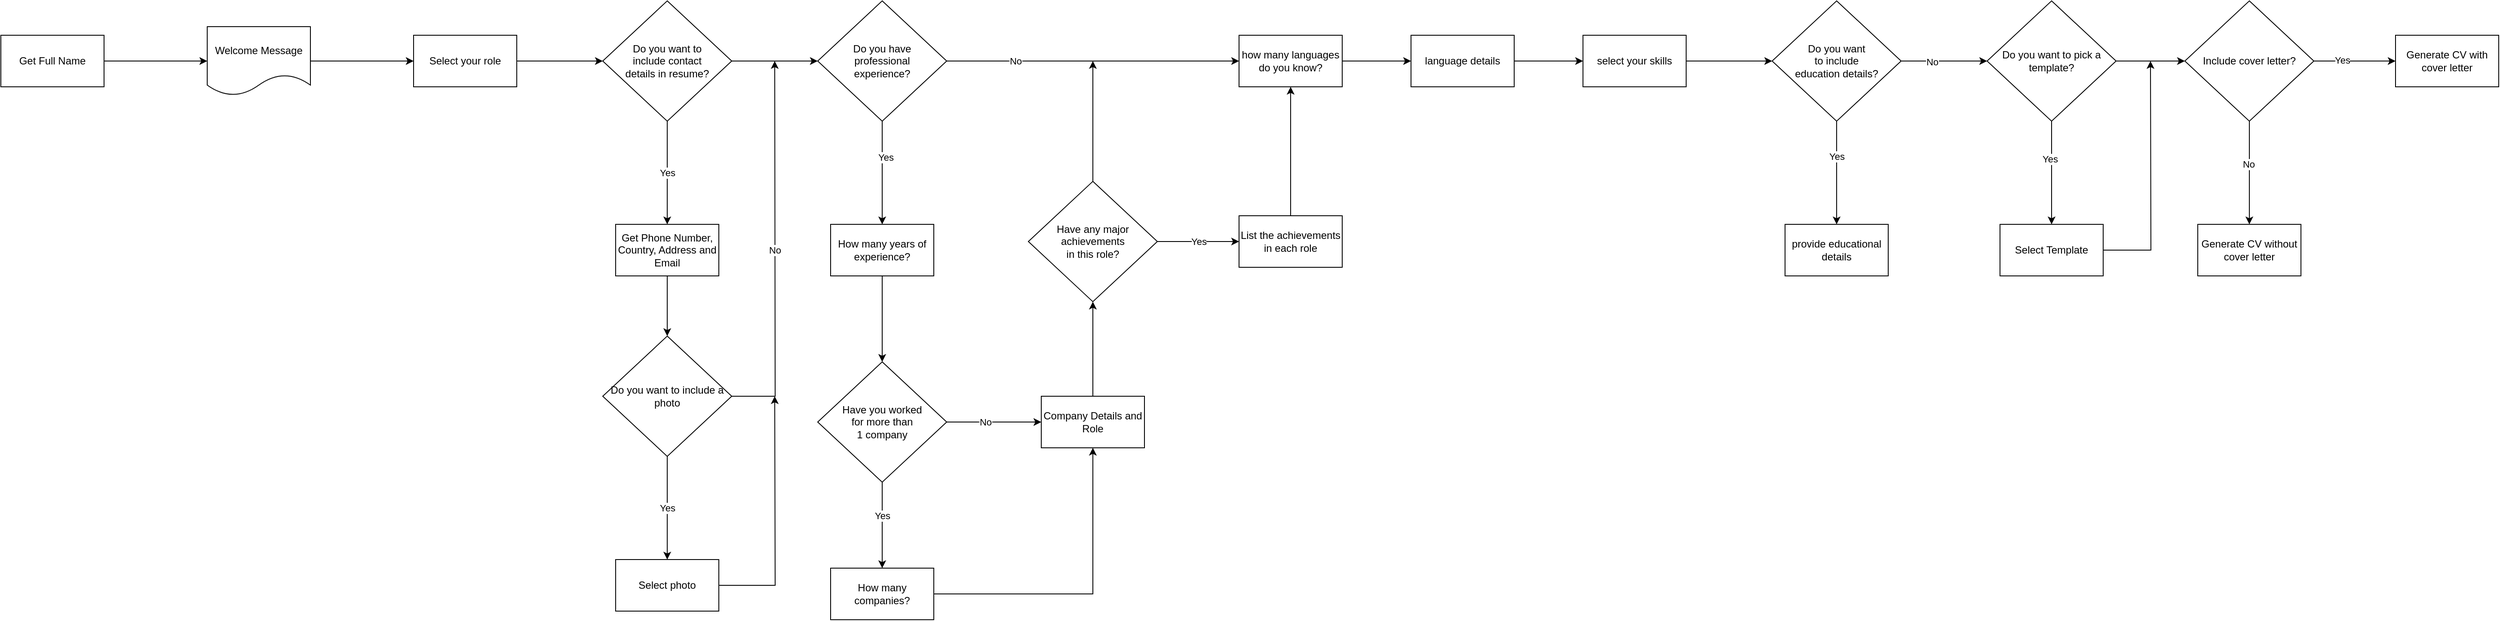 <mxfile version="21.1.8" type="github">
  <diagram name="Page-1" id="lT0toSpqeVj2PgT5Qb9g">
    <mxGraphModel dx="2924" dy="1148" grid="1" gridSize="10" guides="1" tooltips="1" connect="1" arrows="1" fold="1" page="1" pageScale="1" pageWidth="850" pageHeight="1100" math="0" shadow="0">
      <root>
        <mxCell id="0" />
        <mxCell id="1" parent="0" />
        <mxCell id="cFzRZs5UlGODRAa1Cgox-4" style="edgeStyle=orthogonalEdgeStyle;rounded=0;orthogonalLoop=1;jettySize=auto;html=1;" parent="1" source="cFzRZs5UlGODRAa1Cgox-1" target="cFzRZs5UlGODRAa1Cgox-3" edge="1">
          <mxGeometry relative="1" as="geometry" />
        </mxCell>
        <mxCell id="cFzRZs5UlGODRAa1Cgox-1" value="Get Full Name" style="rounded=0;whiteSpace=wrap;html=1;" parent="1" vertex="1">
          <mxGeometry x="-330" y="360" width="120" height="60" as="geometry" />
        </mxCell>
        <mxCell id="cFzRZs5UlGODRAa1Cgox-7" value="" style="edgeStyle=orthogonalEdgeStyle;rounded=0;orthogonalLoop=1;jettySize=auto;html=1;" parent="1" source="cFzRZs5UlGODRAa1Cgox-2" target="cFzRZs5UlGODRAa1Cgox-6" edge="1">
          <mxGeometry relative="1" as="geometry" />
        </mxCell>
        <mxCell id="cFzRZs5UlGODRAa1Cgox-2" value="Select your role" style="rounded=0;whiteSpace=wrap;html=1;" parent="1" vertex="1">
          <mxGeometry x="150" y="360" width="120" height="60" as="geometry" />
        </mxCell>
        <mxCell id="cFzRZs5UlGODRAa1Cgox-5" style="edgeStyle=orthogonalEdgeStyle;rounded=0;orthogonalLoop=1;jettySize=auto;html=1;" parent="1" source="cFzRZs5UlGODRAa1Cgox-3" target="cFzRZs5UlGODRAa1Cgox-2" edge="1">
          <mxGeometry relative="1" as="geometry" />
        </mxCell>
        <mxCell id="cFzRZs5UlGODRAa1Cgox-3" value="Welcome Message" style="shape=document;whiteSpace=wrap;html=1;boundedLbl=1;" parent="1" vertex="1">
          <mxGeometry x="-90" y="350" width="120" height="80" as="geometry" />
        </mxCell>
        <mxCell id="cFzRZs5UlGODRAa1Cgox-11" value="Yes" style="edgeStyle=orthogonalEdgeStyle;rounded=0;orthogonalLoop=1;jettySize=auto;html=1;" parent="1" source="cFzRZs5UlGODRAa1Cgox-6" target="cFzRZs5UlGODRAa1Cgox-10" edge="1">
          <mxGeometry relative="1" as="geometry" />
        </mxCell>
        <mxCell id="cFzRZs5UlGODRAa1Cgox-13" value="" style="edgeStyle=orthogonalEdgeStyle;rounded=0;orthogonalLoop=1;jettySize=auto;html=1;" parent="1" source="cFzRZs5UlGODRAa1Cgox-6" target="cFzRZs5UlGODRAa1Cgox-12" edge="1">
          <mxGeometry relative="1" as="geometry" />
        </mxCell>
        <mxCell id="cFzRZs5UlGODRAa1Cgox-6" value="Do you want to &lt;br&gt;include contact &lt;br&gt;details in resume?" style="rhombus;whiteSpace=wrap;html=1;rounded=0;" parent="1" vertex="1">
          <mxGeometry x="370" y="320" width="150" height="140" as="geometry" />
        </mxCell>
        <mxCell id="cFzRZs5UlGODRAa1Cgox-57" value="" style="edgeStyle=orthogonalEdgeStyle;rounded=0;orthogonalLoop=1;jettySize=auto;html=1;" parent="1" source="cFzRZs5UlGODRAa1Cgox-10" target="cFzRZs5UlGODRAa1Cgox-56" edge="1">
          <mxGeometry relative="1" as="geometry" />
        </mxCell>
        <mxCell id="cFzRZs5UlGODRAa1Cgox-10" value="Get Phone Number, Country, Address and Email" style="whiteSpace=wrap;html=1;rounded=0;" parent="1" vertex="1">
          <mxGeometry x="385" y="580" width="120" height="60" as="geometry" />
        </mxCell>
        <mxCell id="cFzRZs5UlGODRAa1Cgox-16" value="" style="edgeStyle=orthogonalEdgeStyle;rounded=0;orthogonalLoop=1;jettySize=auto;html=1;" parent="1" source="cFzRZs5UlGODRAa1Cgox-12" target="cFzRZs5UlGODRAa1Cgox-15" edge="1">
          <mxGeometry relative="1" as="geometry" />
        </mxCell>
        <mxCell id="qlh55r57OeW5sJG-78iq-13" value="Yes" style="edgeLabel;html=1;align=center;verticalAlign=middle;resizable=0;points=[];" vertex="1" connectable="0" parent="cFzRZs5UlGODRAa1Cgox-16">
          <mxGeometry x="-0.3" y="4" relative="1" as="geometry">
            <mxPoint as="offset" />
          </mxGeometry>
        </mxCell>
        <mxCell id="qlh55r57OeW5sJG-78iq-14" value="No" style="edgeStyle=orthogonalEdgeStyle;rounded=0;orthogonalLoop=1;jettySize=auto;html=1;" edge="1" parent="1" source="cFzRZs5UlGODRAa1Cgox-12" target="cFzRZs5UlGODRAa1Cgox-39">
          <mxGeometry x="-0.529" relative="1" as="geometry">
            <mxPoint x="940" y="390" as="targetPoint" />
            <mxPoint as="offset" />
          </mxGeometry>
        </mxCell>
        <mxCell id="cFzRZs5UlGODRAa1Cgox-12" value="Do you have &lt;br&gt;professional &lt;br&gt;experience?" style="rhombus;whiteSpace=wrap;html=1;rounded=0;" parent="1" vertex="1">
          <mxGeometry x="620" y="320" width="150" height="140" as="geometry" />
        </mxCell>
        <mxCell id="cFzRZs5UlGODRAa1Cgox-22" value="" style="edgeStyle=orthogonalEdgeStyle;rounded=0;orthogonalLoop=1;jettySize=auto;html=1;" parent="1" source="cFzRZs5UlGODRAa1Cgox-15" target="cFzRZs5UlGODRAa1Cgox-21" edge="1">
          <mxGeometry relative="1" as="geometry" />
        </mxCell>
        <mxCell id="cFzRZs5UlGODRAa1Cgox-15" value="How many years of experience?" style="whiteSpace=wrap;html=1;rounded=0;" parent="1" vertex="1">
          <mxGeometry x="635" y="580" width="120" height="60" as="geometry" />
        </mxCell>
        <mxCell id="cFzRZs5UlGODRAa1Cgox-24" value="" style="edgeStyle=orthogonalEdgeStyle;rounded=0;orthogonalLoop=1;jettySize=auto;html=1;" parent="1" source="cFzRZs5UlGODRAa1Cgox-21" target="cFzRZs5UlGODRAa1Cgox-23" edge="1">
          <mxGeometry relative="1" as="geometry" />
        </mxCell>
        <mxCell id="cFzRZs5UlGODRAa1Cgox-34" value="Yes" style="edgeLabel;html=1;align=center;verticalAlign=middle;resizable=0;points=[];" parent="cFzRZs5UlGODRAa1Cgox-24" vertex="1" connectable="0">
          <mxGeometry x="-0.22" relative="1" as="geometry">
            <mxPoint as="offset" />
          </mxGeometry>
        </mxCell>
        <mxCell id="cFzRZs5UlGODRAa1Cgox-32" value="" style="edgeStyle=orthogonalEdgeStyle;rounded=0;orthogonalLoop=1;jettySize=auto;html=1;" parent="1" source="cFzRZs5UlGODRAa1Cgox-21" target="cFzRZs5UlGODRAa1Cgox-25" edge="1">
          <mxGeometry relative="1" as="geometry" />
        </mxCell>
        <mxCell id="cFzRZs5UlGODRAa1Cgox-33" value="No" style="edgeLabel;html=1;align=center;verticalAlign=middle;resizable=0;points=[];" parent="cFzRZs5UlGODRAa1Cgox-32" vertex="1" connectable="0">
          <mxGeometry x="-0.182" relative="1" as="geometry">
            <mxPoint as="offset" />
          </mxGeometry>
        </mxCell>
        <mxCell id="cFzRZs5UlGODRAa1Cgox-21" value="Have you worked &lt;br&gt;for more than &lt;br&gt;1 company" style="rhombus;whiteSpace=wrap;html=1;rounded=0;" parent="1" vertex="1">
          <mxGeometry x="620" y="740" width="150" height="140" as="geometry" />
        </mxCell>
        <mxCell id="cFzRZs5UlGODRAa1Cgox-26" value="" style="edgeStyle=orthogonalEdgeStyle;rounded=0;orthogonalLoop=1;jettySize=auto;html=1;" parent="1" source="cFzRZs5UlGODRAa1Cgox-23" target="cFzRZs5UlGODRAa1Cgox-25" edge="1">
          <mxGeometry relative="1" as="geometry" />
        </mxCell>
        <mxCell id="cFzRZs5UlGODRAa1Cgox-23" value="How many companies?" style="whiteSpace=wrap;html=1;rounded=0;" parent="1" vertex="1">
          <mxGeometry x="635" y="980" width="120" height="60" as="geometry" />
        </mxCell>
        <mxCell id="cFzRZs5UlGODRAa1Cgox-35" value="" style="edgeStyle=orthogonalEdgeStyle;rounded=0;orthogonalLoop=1;jettySize=auto;html=1;" parent="1" source="cFzRZs5UlGODRAa1Cgox-25" target="cFzRZs5UlGODRAa1Cgox-29" edge="1">
          <mxGeometry relative="1" as="geometry" />
        </mxCell>
        <mxCell id="cFzRZs5UlGODRAa1Cgox-25" value="Company Details and Role" style="whiteSpace=wrap;html=1;rounded=0;" parent="1" vertex="1">
          <mxGeometry x="880" y="780" width="120" height="60" as="geometry" />
        </mxCell>
        <mxCell id="cFzRZs5UlGODRAa1Cgox-38" value="Yes" style="edgeStyle=orthogonalEdgeStyle;rounded=0;orthogonalLoop=1;jettySize=auto;html=1;" parent="1" source="cFzRZs5UlGODRAa1Cgox-29" target="cFzRZs5UlGODRAa1Cgox-37" edge="1">
          <mxGeometry relative="1" as="geometry" />
        </mxCell>
        <mxCell id="qlh55r57OeW5sJG-78iq-16" style="edgeStyle=orthogonalEdgeStyle;rounded=0;orthogonalLoop=1;jettySize=auto;html=1;" edge="1" parent="1" source="cFzRZs5UlGODRAa1Cgox-29">
          <mxGeometry relative="1" as="geometry">
            <mxPoint x="940" y="390" as="targetPoint" />
          </mxGeometry>
        </mxCell>
        <mxCell id="cFzRZs5UlGODRAa1Cgox-29" value="Have any major&lt;br&gt;achievements&lt;br&gt;in this role?" style="rhombus;whiteSpace=wrap;html=1;rounded=0;" parent="1" vertex="1">
          <mxGeometry x="865" y="530" width="150" height="140" as="geometry" />
        </mxCell>
        <mxCell id="cFzRZs5UlGODRAa1Cgox-40" value="" style="edgeStyle=orthogonalEdgeStyle;rounded=0;orthogonalLoop=1;jettySize=auto;html=1;" parent="1" source="cFzRZs5UlGODRAa1Cgox-37" target="cFzRZs5UlGODRAa1Cgox-39" edge="1">
          <mxGeometry relative="1" as="geometry" />
        </mxCell>
        <mxCell id="cFzRZs5UlGODRAa1Cgox-37" value="List the achievements in each role" style="whiteSpace=wrap;html=1;rounded=0;" parent="1" vertex="1">
          <mxGeometry x="1110" y="570" width="120" height="60" as="geometry" />
        </mxCell>
        <mxCell id="cFzRZs5UlGODRAa1Cgox-42" value="" style="edgeStyle=orthogonalEdgeStyle;rounded=0;orthogonalLoop=1;jettySize=auto;html=1;" parent="1" source="cFzRZs5UlGODRAa1Cgox-39" target="cFzRZs5UlGODRAa1Cgox-41" edge="1">
          <mxGeometry relative="1" as="geometry" />
        </mxCell>
        <mxCell id="cFzRZs5UlGODRAa1Cgox-39" value="how many languages do you know?" style="whiteSpace=wrap;html=1;rounded=0;" parent="1" vertex="1">
          <mxGeometry x="1110" y="360" width="120" height="60" as="geometry" />
        </mxCell>
        <mxCell id="cFzRZs5UlGODRAa1Cgox-44" value="" style="edgeStyle=orthogonalEdgeStyle;rounded=0;orthogonalLoop=1;jettySize=auto;html=1;" parent="1" source="cFzRZs5UlGODRAa1Cgox-41" target="cFzRZs5UlGODRAa1Cgox-43" edge="1">
          <mxGeometry relative="1" as="geometry" />
        </mxCell>
        <mxCell id="cFzRZs5UlGODRAa1Cgox-41" value="language details" style="whiteSpace=wrap;html=1;rounded=0;" parent="1" vertex="1">
          <mxGeometry x="1310" y="360" width="120" height="60" as="geometry" />
        </mxCell>
        <mxCell id="cFzRZs5UlGODRAa1Cgox-49" value="" style="edgeStyle=orthogonalEdgeStyle;rounded=0;orthogonalLoop=1;jettySize=auto;html=1;" parent="1" source="cFzRZs5UlGODRAa1Cgox-43" target="cFzRZs5UlGODRAa1Cgox-47" edge="1">
          <mxGeometry relative="1" as="geometry" />
        </mxCell>
        <mxCell id="cFzRZs5UlGODRAa1Cgox-43" value="select your skills" style="whiteSpace=wrap;html=1;rounded=0;" parent="1" vertex="1">
          <mxGeometry x="1510" y="360" width="120" height="60" as="geometry" />
        </mxCell>
        <mxCell id="cFzRZs5UlGODRAa1Cgox-51" value="" style="edgeStyle=orthogonalEdgeStyle;rounded=0;orthogonalLoop=1;jettySize=auto;html=1;" parent="1" source="cFzRZs5UlGODRAa1Cgox-47" target="cFzRZs5UlGODRAa1Cgox-50" edge="1">
          <mxGeometry relative="1" as="geometry" />
        </mxCell>
        <mxCell id="qlh55r57OeW5sJG-78iq-11" value="Yes" style="edgeLabel;html=1;align=center;verticalAlign=middle;resizable=0;points=[];" vertex="1" connectable="0" parent="cFzRZs5UlGODRAa1Cgox-51">
          <mxGeometry x="-0.317" relative="1" as="geometry">
            <mxPoint as="offset" />
          </mxGeometry>
        </mxCell>
        <mxCell id="qlh55r57OeW5sJG-78iq-3" value="" style="edgeStyle=orthogonalEdgeStyle;rounded=0;orthogonalLoop=1;jettySize=auto;html=1;" edge="1" parent="1" source="cFzRZs5UlGODRAa1Cgox-47" target="qlh55r57OeW5sJG-78iq-2">
          <mxGeometry relative="1" as="geometry" />
        </mxCell>
        <mxCell id="qlh55r57OeW5sJG-78iq-10" value="No" style="edgeLabel;html=1;align=center;verticalAlign=middle;resizable=0;points=[];" vertex="1" connectable="0" parent="qlh55r57OeW5sJG-78iq-3">
          <mxGeometry x="-0.28" y="-1" relative="1" as="geometry">
            <mxPoint as="offset" />
          </mxGeometry>
        </mxCell>
        <mxCell id="cFzRZs5UlGODRAa1Cgox-47" value="Do you want&lt;br&gt;to include&lt;br&gt;education details?" style="rhombus;whiteSpace=wrap;html=1;rounded=0;" parent="1" vertex="1">
          <mxGeometry x="1730" y="320" width="150" height="140" as="geometry" />
        </mxCell>
        <mxCell id="cFzRZs5UlGODRAa1Cgox-50" value="provide educational details" style="whiteSpace=wrap;html=1;rounded=0;" parent="1" vertex="1">
          <mxGeometry x="1745" y="580" width="120" height="60" as="geometry" />
        </mxCell>
        <mxCell id="cFzRZs5UlGODRAa1Cgox-59" value="No" style="edgeStyle=orthogonalEdgeStyle;rounded=0;orthogonalLoop=1;jettySize=auto;html=1;" parent="1" source="cFzRZs5UlGODRAa1Cgox-56" edge="1">
          <mxGeometry relative="1" as="geometry">
            <mxPoint x="570" y="390" as="targetPoint" />
          </mxGeometry>
        </mxCell>
        <mxCell id="cFzRZs5UlGODRAa1Cgox-61" value="Yes" style="edgeStyle=orthogonalEdgeStyle;rounded=0;orthogonalLoop=1;jettySize=auto;html=1;" parent="1" source="cFzRZs5UlGODRAa1Cgox-56" target="cFzRZs5UlGODRAa1Cgox-60" edge="1">
          <mxGeometry relative="1" as="geometry" />
        </mxCell>
        <mxCell id="cFzRZs5UlGODRAa1Cgox-56" value="Do you want to include a photo" style="rhombus;whiteSpace=wrap;html=1;rounded=0;" parent="1" vertex="1">
          <mxGeometry x="370" y="710" width="150" height="140" as="geometry" />
        </mxCell>
        <mxCell id="cFzRZs5UlGODRAa1Cgox-62" style="edgeStyle=orthogonalEdgeStyle;rounded=0;orthogonalLoop=1;jettySize=auto;html=1;" parent="1" source="cFzRZs5UlGODRAa1Cgox-60" edge="1">
          <mxGeometry relative="1" as="geometry">
            <mxPoint x="570" y="780" as="targetPoint" />
          </mxGeometry>
        </mxCell>
        <mxCell id="cFzRZs5UlGODRAa1Cgox-60" value="Select photo" style="whiteSpace=wrap;html=1;rounded=0;" parent="1" vertex="1">
          <mxGeometry x="385" y="970" width="120" height="60" as="geometry" />
        </mxCell>
        <mxCell id="qlh55r57OeW5sJG-78iq-7" value="" style="edgeStyle=orthogonalEdgeStyle;rounded=0;orthogonalLoop=1;jettySize=auto;html=1;" edge="1" parent="1" source="qlh55r57OeW5sJG-78iq-2" target="qlh55r57OeW5sJG-78iq-6">
          <mxGeometry relative="1" as="geometry" />
        </mxCell>
        <mxCell id="qlh55r57OeW5sJG-78iq-9" value="Yes" style="edgeLabel;html=1;align=center;verticalAlign=middle;resizable=0;points=[];" vertex="1" connectable="0" parent="qlh55r57OeW5sJG-78iq-7">
          <mxGeometry x="-0.267" y="-2" relative="1" as="geometry">
            <mxPoint as="offset" />
          </mxGeometry>
        </mxCell>
        <mxCell id="qlh55r57OeW5sJG-78iq-18" value="" style="edgeStyle=orthogonalEdgeStyle;rounded=0;orthogonalLoop=1;jettySize=auto;html=1;" edge="1" parent="1" source="qlh55r57OeW5sJG-78iq-2" target="qlh55r57OeW5sJG-78iq-17">
          <mxGeometry relative="1" as="geometry" />
        </mxCell>
        <mxCell id="qlh55r57OeW5sJG-78iq-2" value="Do you want to pick a template?" style="rhombus;whiteSpace=wrap;html=1;rounded=0;" vertex="1" parent="1">
          <mxGeometry x="1980" y="320" width="150" height="140" as="geometry" />
        </mxCell>
        <mxCell id="qlh55r57OeW5sJG-78iq-8" style="edgeStyle=orthogonalEdgeStyle;rounded=0;orthogonalLoop=1;jettySize=auto;html=1;" edge="1" parent="1" source="qlh55r57OeW5sJG-78iq-6">
          <mxGeometry relative="1" as="geometry">
            <mxPoint x="2170" y="390" as="targetPoint" />
          </mxGeometry>
        </mxCell>
        <mxCell id="qlh55r57OeW5sJG-78iq-6" value="Select Template" style="whiteSpace=wrap;html=1;rounded=0;" vertex="1" parent="1">
          <mxGeometry x="1995" y="580" width="120" height="60" as="geometry" />
        </mxCell>
        <mxCell id="qlh55r57OeW5sJG-78iq-20" value="" style="edgeStyle=orthogonalEdgeStyle;rounded=0;orthogonalLoop=1;jettySize=auto;html=1;" edge="1" parent="1" source="qlh55r57OeW5sJG-78iq-17" target="qlh55r57OeW5sJG-78iq-19">
          <mxGeometry relative="1" as="geometry" />
        </mxCell>
        <mxCell id="qlh55r57OeW5sJG-78iq-24" value="Yes" style="edgeLabel;html=1;align=center;verticalAlign=middle;resizable=0;points=[];" vertex="1" connectable="0" parent="qlh55r57OeW5sJG-78iq-20">
          <mxGeometry x="-0.305" y="1" relative="1" as="geometry">
            <mxPoint as="offset" />
          </mxGeometry>
        </mxCell>
        <mxCell id="qlh55r57OeW5sJG-78iq-22" value="" style="edgeStyle=orthogonalEdgeStyle;rounded=0;orthogonalLoop=1;jettySize=auto;html=1;" edge="1" parent="1" source="qlh55r57OeW5sJG-78iq-17" target="qlh55r57OeW5sJG-78iq-21">
          <mxGeometry relative="1" as="geometry" />
        </mxCell>
        <mxCell id="qlh55r57OeW5sJG-78iq-23" value="No" style="edgeLabel;html=1;align=center;verticalAlign=middle;resizable=0;points=[];" vertex="1" connectable="0" parent="qlh55r57OeW5sJG-78iq-22">
          <mxGeometry x="-0.167" y="-1" relative="1" as="geometry">
            <mxPoint as="offset" />
          </mxGeometry>
        </mxCell>
        <mxCell id="qlh55r57OeW5sJG-78iq-17" value="Include cover letter?" style="rhombus;whiteSpace=wrap;html=1;rounded=0;" vertex="1" parent="1">
          <mxGeometry x="2210" y="320" width="150" height="140" as="geometry" />
        </mxCell>
        <mxCell id="qlh55r57OeW5sJG-78iq-19" value="Generate CV with cover letter" style="whiteSpace=wrap;html=1;rounded=0;" vertex="1" parent="1">
          <mxGeometry x="2455" y="360" width="120" height="60" as="geometry" />
        </mxCell>
        <mxCell id="qlh55r57OeW5sJG-78iq-21" value="Generate CV without cover letter" style="whiteSpace=wrap;html=1;rounded=0;" vertex="1" parent="1">
          <mxGeometry x="2225" y="580" width="120" height="60" as="geometry" />
        </mxCell>
      </root>
    </mxGraphModel>
  </diagram>
</mxfile>

